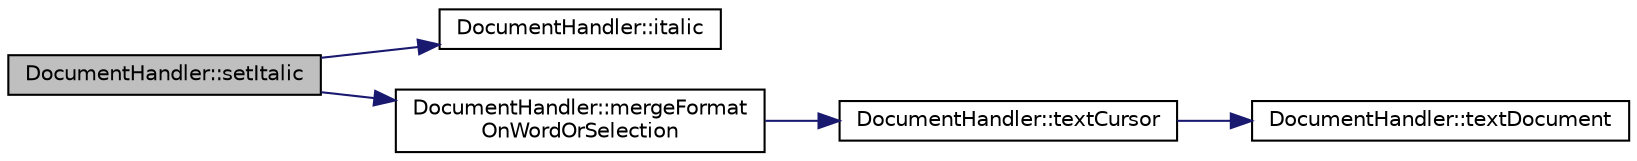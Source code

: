 digraph "DocumentHandler::setItalic"
{
 // INTERACTIVE_SVG=YES
 // LATEX_PDF_SIZE
  edge [fontname="Helvetica",fontsize="10",labelfontname="Helvetica",labelfontsize="10"];
  node [fontname="Helvetica",fontsize="10",shape=record];
  rankdir="LR";
  Node141 [label="DocumentHandler::setItalic",height=0.2,width=0.4,color="black", fillcolor="grey75", style="filled", fontcolor="black",tooltip=" "];
  Node141 -> Node142 [color="midnightblue",fontsize="10",style="solid",fontname="Helvetica"];
  Node142 [label="DocumentHandler::italic",height=0.2,width=0.4,color="black", fillcolor="white", style="filled",URL="$class_document_handler.html#a16f52148b76d393197c25b422e9bfd8b",tooltip=" "];
  Node141 -> Node143 [color="midnightblue",fontsize="10",style="solid",fontname="Helvetica"];
  Node143 [label="DocumentHandler::mergeFormat\lOnWordOrSelection",height=0.2,width=0.4,color="black", fillcolor="white", style="filled",URL="$class_document_handler.html#a3046301aae94fd351f84a2d2bfd3639d",tooltip=" "];
  Node143 -> Node144 [color="midnightblue",fontsize="10",style="solid",fontname="Helvetica"];
  Node144 [label="DocumentHandler::textCursor",height=0.2,width=0.4,color="black", fillcolor="white", style="filled",URL="$class_document_handler.html#ae55aadbeadcfd135b9c9c9af3a3baf45",tooltip=" "];
  Node144 -> Node145 [color="midnightblue",fontsize="10",style="solid",fontname="Helvetica"];
  Node145 [label="DocumentHandler::textDocument",height=0.2,width=0.4,color="black", fillcolor="white", style="filled",URL="$class_document_handler.html#adf01b0d89a4b2764ce27cf36180bb07f",tooltip=" "];
}

